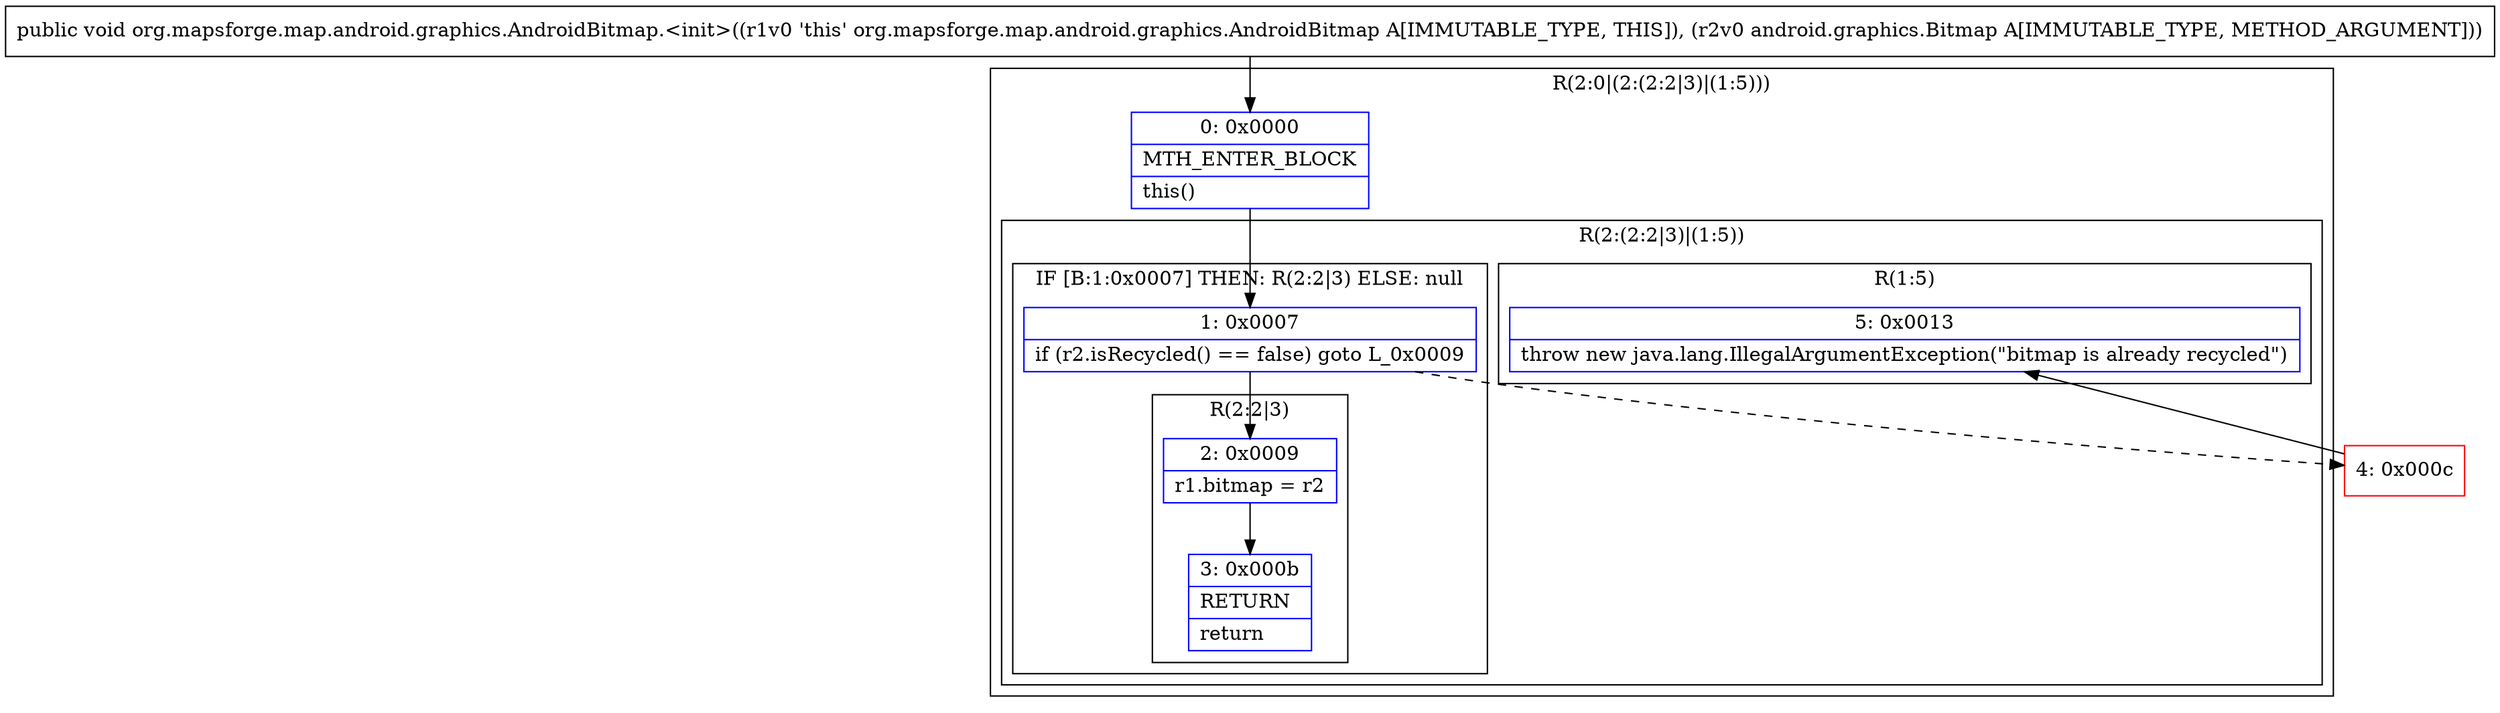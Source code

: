 digraph "CFG fororg.mapsforge.map.android.graphics.AndroidBitmap.\<init\>(Landroid\/graphics\/Bitmap;)V" {
subgraph cluster_Region_141937200 {
label = "R(2:0|(2:(2:2|3)|(1:5)))";
node [shape=record,color=blue];
Node_0 [shape=record,label="{0\:\ 0x0000|MTH_ENTER_BLOCK\l|this()\l}"];
subgraph cluster_Region_1329007041 {
label = "R(2:(2:2|3)|(1:5))";
node [shape=record,color=blue];
subgraph cluster_IfRegion_1432433635 {
label = "IF [B:1:0x0007] THEN: R(2:2|3) ELSE: null";
node [shape=record,color=blue];
Node_1 [shape=record,label="{1\:\ 0x0007|if (r2.isRecycled() == false) goto L_0x0009\l}"];
subgraph cluster_Region_1673560994 {
label = "R(2:2|3)";
node [shape=record,color=blue];
Node_2 [shape=record,label="{2\:\ 0x0009|r1.bitmap = r2\l}"];
Node_3 [shape=record,label="{3\:\ 0x000b|RETURN\l|return\l}"];
}
}
subgraph cluster_Region_1170399648 {
label = "R(1:5)";
node [shape=record,color=blue];
Node_5 [shape=record,label="{5\:\ 0x0013|throw new java.lang.IllegalArgumentException(\"bitmap is already recycled\")\l}"];
}
}
}
Node_4 [shape=record,color=red,label="{4\:\ 0x000c}"];
MethodNode[shape=record,label="{public void org.mapsforge.map.android.graphics.AndroidBitmap.\<init\>((r1v0 'this' org.mapsforge.map.android.graphics.AndroidBitmap A[IMMUTABLE_TYPE, THIS]), (r2v0 android.graphics.Bitmap A[IMMUTABLE_TYPE, METHOD_ARGUMENT])) }"];
MethodNode -> Node_0;
Node_0 -> Node_1;
Node_1 -> Node_2;
Node_1 -> Node_4[style=dashed];
Node_2 -> Node_3;
Node_4 -> Node_5;
}

